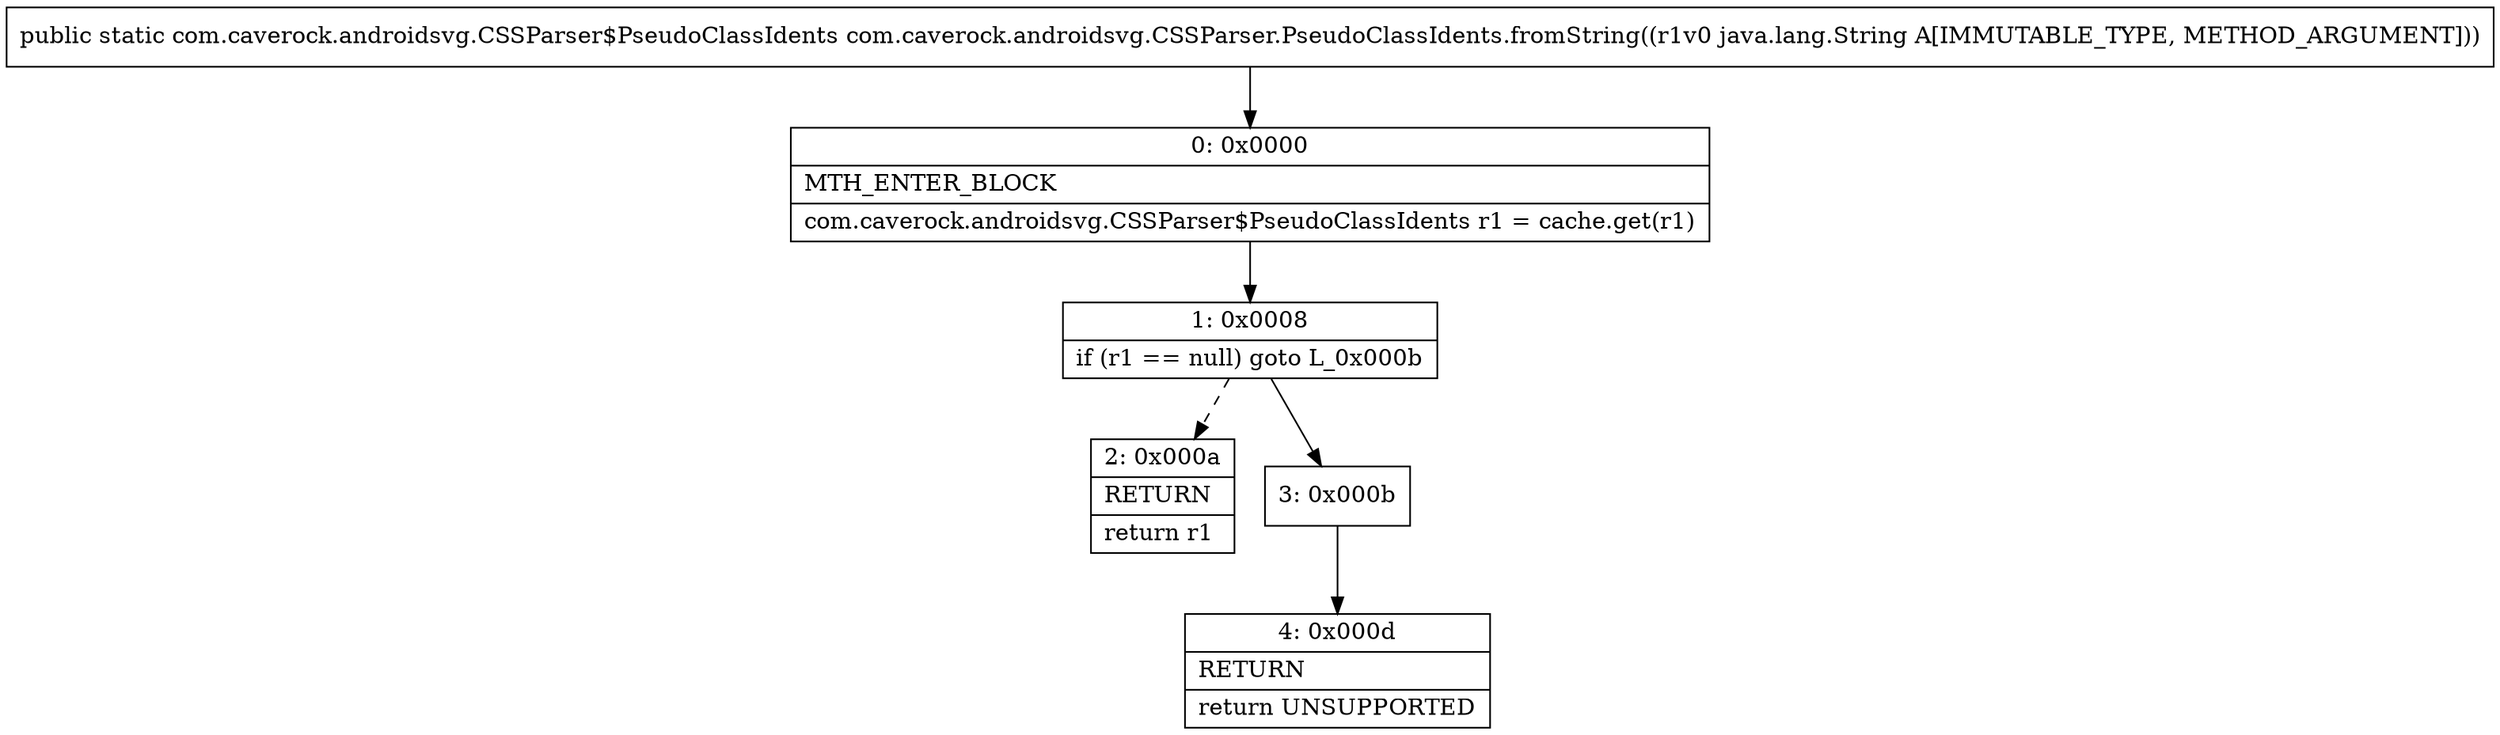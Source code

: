 digraph "CFG forcom.caverock.androidsvg.CSSParser.PseudoClassIdents.fromString(Ljava\/lang\/String;)Lcom\/caverock\/androidsvg\/CSSParser$PseudoClassIdents;" {
Node_0 [shape=record,label="{0\:\ 0x0000|MTH_ENTER_BLOCK\l|com.caverock.androidsvg.CSSParser$PseudoClassIdents r1 = cache.get(r1)\l}"];
Node_1 [shape=record,label="{1\:\ 0x0008|if (r1 == null) goto L_0x000b\l}"];
Node_2 [shape=record,label="{2\:\ 0x000a|RETURN\l|return r1\l}"];
Node_3 [shape=record,label="{3\:\ 0x000b}"];
Node_4 [shape=record,label="{4\:\ 0x000d|RETURN\l|return UNSUPPORTED\l}"];
MethodNode[shape=record,label="{public static com.caverock.androidsvg.CSSParser$PseudoClassIdents com.caverock.androidsvg.CSSParser.PseudoClassIdents.fromString((r1v0 java.lang.String A[IMMUTABLE_TYPE, METHOD_ARGUMENT])) }"];
MethodNode -> Node_0;
Node_0 -> Node_1;
Node_1 -> Node_2[style=dashed];
Node_1 -> Node_3;
Node_3 -> Node_4;
}

